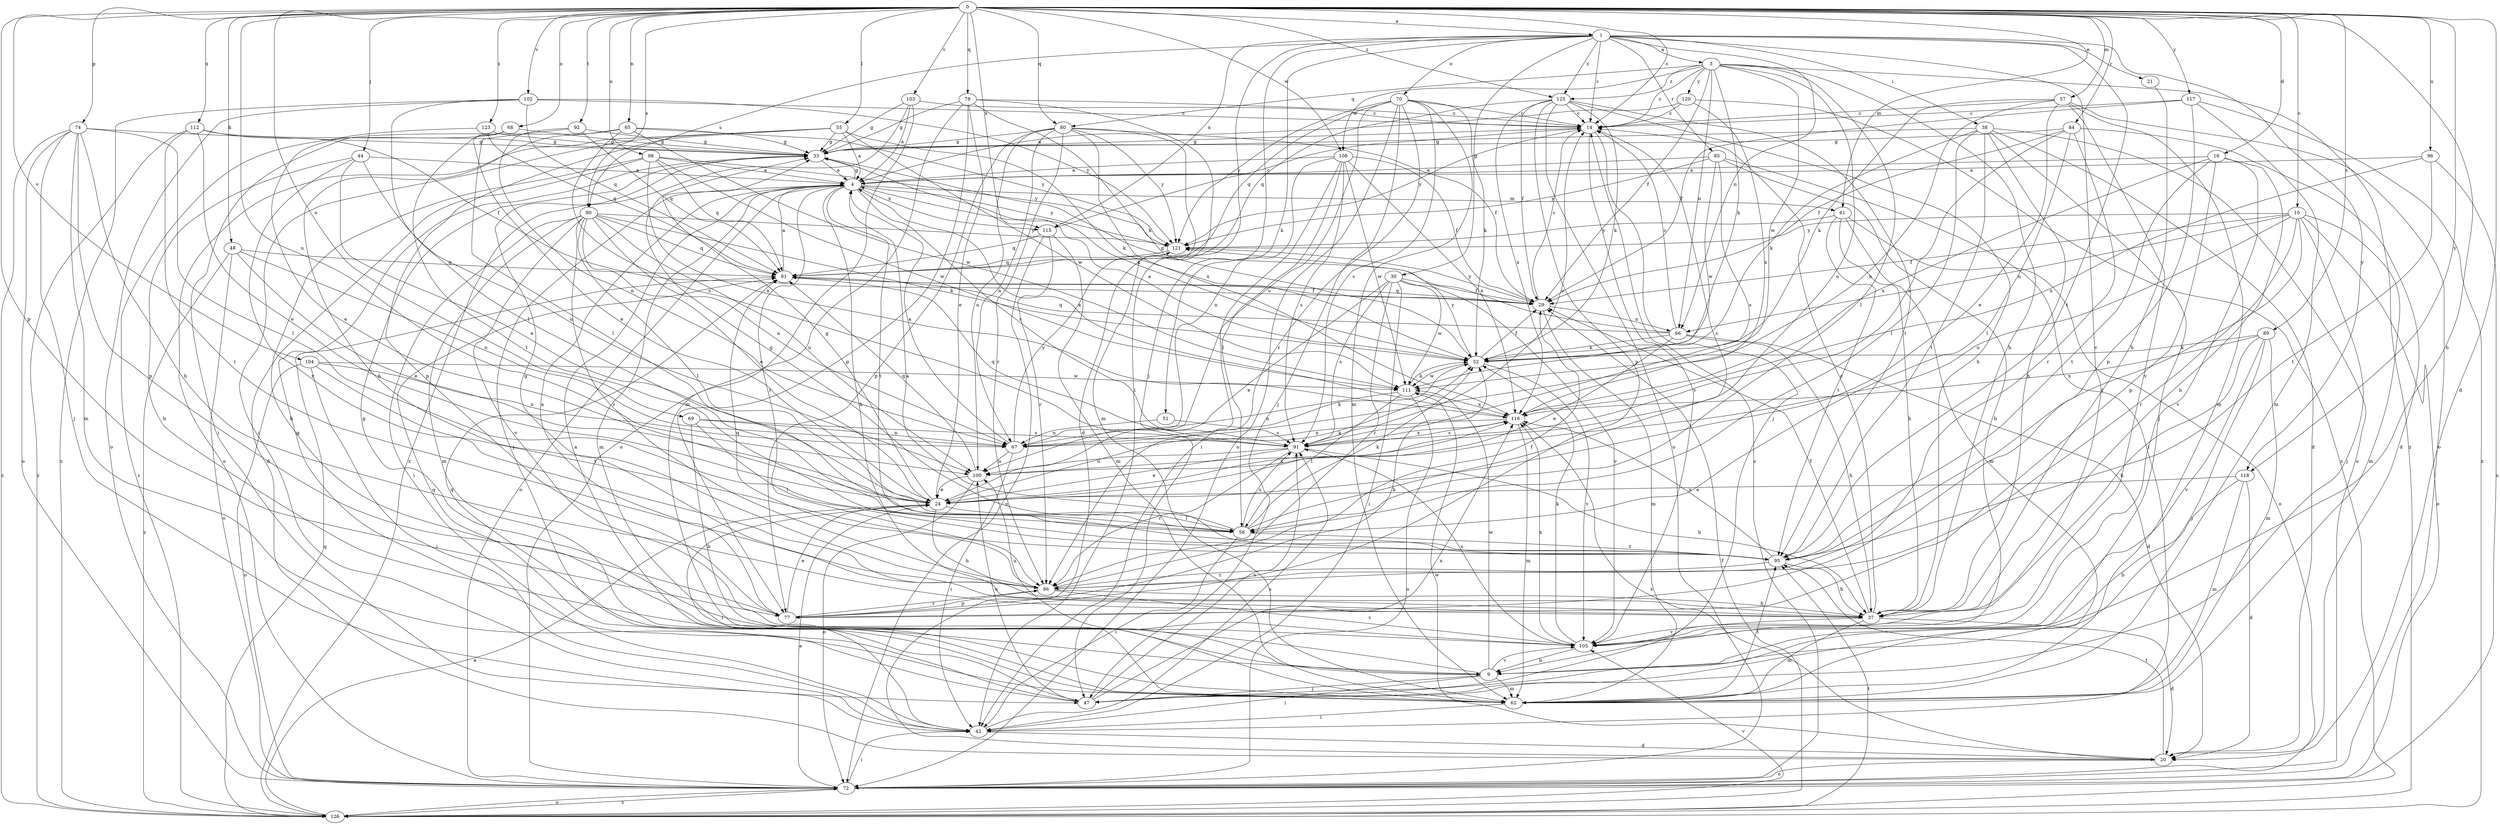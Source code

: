 strict digraph  {
0;
1;
3;
4;
9;
10;
14;
16;
20;
21;
24;
29;
30;
33;
37;
38;
42;
44;
47;
48;
51;
52;
55;
56;
57;
61;
62;
65;
66;
67;
68;
69;
70;
72;
74;
77;
78;
80;
81;
84;
85;
86;
89;
90;
91;
92;
95;
96;
98;
100;
102;
103;
104;
105;
108;
111;
112;
115;
116;
117;
118;
120;
121;
123;
125;
126;
0 -> 1  [label=a];
0 -> 9  [label=b];
0 -> 10  [label=c];
0 -> 14  [label=c];
0 -> 16  [label=d];
0 -> 20  [label=d];
0 -> 44  [label=j];
0 -> 48  [label=k];
0 -> 55  [label=l];
0 -> 57  [label=m];
0 -> 61  [label=m];
0 -> 65  [label=n];
0 -> 68  [label=o];
0 -> 69  [label=o];
0 -> 74  [label=p];
0 -> 77  [label=p];
0 -> 78  [label=q];
0 -> 80  [label=q];
0 -> 84  [label=r];
0 -> 89  [label=s];
0 -> 90  [label=s];
0 -> 92  [label=t];
0 -> 96  [label=u];
0 -> 98  [label=u];
0 -> 100  [label=u];
0 -> 102  [label=v];
0 -> 103  [label=v];
0 -> 104  [label=v];
0 -> 108  [label=w];
0 -> 112  [label=x];
0 -> 115  [label=x];
0 -> 117  [label=y];
0 -> 118  [label=y];
0 -> 123  [label=z];
0 -> 125  [label=z];
1 -> 3  [label=a];
1 -> 14  [label=c];
1 -> 21  [label=e];
1 -> 30  [label=g];
1 -> 38  [label=i];
1 -> 42  [label=i];
1 -> 47  [label=j];
1 -> 51  [label=k];
1 -> 66  [label=n];
1 -> 70  [label=o];
1 -> 85  [label=r];
1 -> 90  [label=s];
1 -> 95  [label=t];
1 -> 105  [label=v];
1 -> 115  [label=x];
1 -> 118  [label=y];
1 -> 125  [label=z];
3 -> 14  [label=c];
3 -> 29  [label=f];
3 -> 37  [label=h];
3 -> 52  [label=k];
3 -> 56  [label=l];
3 -> 66  [label=n];
3 -> 80  [label=q];
3 -> 100  [label=u];
3 -> 108  [label=w];
3 -> 111  [label=w];
3 -> 120  [label=y];
3 -> 125  [label=z];
3 -> 126  [label=z];
4 -> 33  [label=g];
4 -> 37  [label=h];
4 -> 47  [label=j];
4 -> 61  [label=m];
4 -> 62  [label=m];
4 -> 72  [label=o];
4 -> 86  [label=r];
4 -> 91  [label=s];
4 -> 95  [label=t];
4 -> 115  [label=x];
4 -> 121  [label=y];
9 -> 33  [label=g];
9 -> 42  [label=i];
9 -> 47  [label=j];
9 -> 62  [label=m];
9 -> 105  [label=v];
9 -> 111  [label=w];
10 -> 29  [label=f];
10 -> 47  [label=j];
10 -> 62  [label=m];
10 -> 66  [label=n];
10 -> 72  [label=o];
10 -> 86  [label=r];
10 -> 95  [label=t];
10 -> 100  [label=u];
10 -> 121  [label=y];
14 -> 33  [label=g];
14 -> 47  [label=j];
14 -> 105  [label=v];
14 -> 121  [label=y];
16 -> 4  [label=a];
16 -> 37  [label=h];
16 -> 77  [label=p];
16 -> 95  [label=t];
16 -> 105  [label=v];
16 -> 116  [label=x];
20 -> 72  [label=o];
20 -> 95  [label=t];
20 -> 111  [label=w];
20 -> 116  [label=x];
21 -> 37  [label=h];
24 -> 33  [label=g];
24 -> 37  [label=h];
24 -> 42  [label=i];
24 -> 52  [label=k];
24 -> 56  [label=l];
24 -> 116  [label=x];
29 -> 14  [label=c];
29 -> 62  [label=m];
29 -> 66  [label=n];
29 -> 81  [label=q];
29 -> 121  [label=y];
30 -> 24  [label=e];
30 -> 29  [label=f];
30 -> 42  [label=i];
30 -> 86  [label=r];
30 -> 91  [label=s];
30 -> 105  [label=v];
30 -> 111  [label=w];
33 -> 4  [label=a];
33 -> 52  [label=k];
37 -> 14  [label=c];
37 -> 20  [label=d];
37 -> 29  [label=f];
37 -> 62  [label=m];
37 -> 105  [label=v];
38 -> 20  [label=d];
38 -> 33  [label=g];
38 -> 37  [label=h];
38 -> 47  [label=j];
38 -> 52  [label=k];
38 -> 56  [label=l];
38 -> 72  [label=o];
38 -> 95  [label=t];
42 -> 20  [label=d];
42 -> 91  [label=s];
44 -> 4  [label=a];
44 -> 9  [label=b];
44 -> 24  [label=e];
44 -> 86  [label=r];
44 -> 100  [label=u];
47 -> 33  [label=g];
47 -> 81  [label=q];
47 -> 91  [label=s];
47 -> 100  [label=u];
47 -> 116  [label=x];
48 -> 24  [label=e];
48 -> 67  [label=n];
48 -> 72  [label=o];
48 -> 81  [label=q];
48 -> 126  [label=z];
51 -> 67  [label=n];
51 -> 91  [label=s];
52 -> 4  [label=a];
52 -> 29  [label=f];
52 -> 105  [label=v];
52 -> 111  [label=w];
52 -> 121  [label=y];
55 -> 4  [label=a];
55 -> 33  [label=g];
55 -> 42  [label=i];
55 -> 52  [label=k];
55 -> 72  [label=o];
55 -> 77  [label=p];
55 -> 111  [label=w];
56 -> 14  [label=c];
56 -> 33  [label=g];
56 -> 42  [label=i];
56 -> 52  [label=k];
56 -> 91  [label=s];
56 -> 95  [label=t];
57 -> 14  [label=c];
57 -> 24  [label=e];
57 -> 52  [label=k];
57 -> 62  [label=m];
57 -> 67  [label=n];
57 -> 72  [label=o];
57 -> 105  [label=v];
61 -> 37  [label=h];
61 -> 62  [label=m];
61 -> 72  [label=o];
61 -> 95  [label=t];
61 -> 121  [label=y];
62 -> 4  [label=a];
62 -> 42  [label=i];
62 -> 81  [label=q];
62 -> 95  [label=t];
65 -> 33  [label=g];
65 -> 37  [label=h];
65 -> 42  [label=i];
65 -> 91  [label=s];
65 -> 111  [label=w];
65 -> 121  [label=y];
66 -> 14  [label=c];
66 -> 20  [label=d];
66 -> 24  [label=e];
66 -> 33  [label=g];
66 -> 37  [label=h];
66 -> 52  [label=k];
66 -> 81  [label=q];
67 -> 4  [label=a];
67 -> 42  [label=i];
67 -> 52  [label=k];
67 -> 100  [label=u];
67 -> 121  [label=y];
68 -> 24  [label=e];
68 -> 33  [label=g];
68 -> 95  [label=t];
68 -> 126  [label=z];
69 -> 9  [label=b];
69 -> 67  [label=n];
69 -> 91  [label=s];
69 -> 95  [label=t];
70 -> 14  [label=c];
70 -> 47  [label=j];
70 -> 52  [label=k];
70 -> 62  [label=m];
70 -> 72  [label=o];
70 -> 81  [label=q];
70 -> 86  [label=r];
70 -> 91  [label=s];
70 -> 100  [label=u];
70 -> 121  [label=y];
72 -> 14  [label=c];
72 -> 24  [label=e];
72 -> 42  [label=i];
72 -> 126  [label=z];
74 -> 33  [label=g];
74 -> 37  [label=h];
74 -> 47  [label=j];
74 -> 56  [label=l];
74 -> 62  [label=m];
74 -> 72  [label=o];
74 -> 77  [label=p];
74 -> 126  [label=z];
77 -> 4  [label=a];
77 -> 24  [label=e];
77 -> 52  [label=k];
77 -> 86  [label=r];
78 -> 14  [label=c];
78 -> 20  [label=d];
78 -> 24  [label=e];
78 -> 33  [label=g];
78 -> 52  [label=k];
78 -> 72  [label=o];
78 -> 77  [label=p];
80 -> 29  [label=f];
80 -> 33  [label=g];
80 -> 62  [label=m];
80 -> 67  [label=n];
80 -> 77  [label=p];
80 -> 86  [label=r];
80 -> 100  [label=u];
80 -> 116  [label=x];
80 -> 121  [label=y];
81 -> 4  [label=a];
81 -> 29  [label=f];
84 -> 20  [label=d];
84 -> 29  [label=f];
84 -> 33  [label=g];
84 -> 56  [label=l];
84 -> 86  [label=r];
84 -> 91  [label=s];
85 -> 4  [label=a];
85 -> 9  [label=b];
85 -> 42  [label=i];
85 -> 91  [label=s];
85 -> 111  [label=w];
85 -> 121  [label=y];
86 -> 29  [label=f];
86 -> 33  [label=g];
86 -> 37  [label=h];
86 -> 77  [label=p];
86 -> 81  [label=q];
86 -> 105  [label=v];
89 -> 37  [label=h];
89 -> 47  [label=j];
89 -> 52  [label=k];
89 -> 62  [label=m];
89 -> 105  [label=v];
89 -> 116  [label=x];
90 -> 24  [label=e];
90 -> 42  [label=i];
90 -> 52  [label=k];
90 -> 56  [label=l];
90 -> 62  [label=m];
90 -> 67  [label=n];
90 -> 81  [label=q];
90 -> 86  [label=r];
90 -> 100  [label=u];
90 -> 105  [label=v];
90 -> 121  [label=y];
91 -> 14  [label=c];
91 -> 24  [label=e];
91 -> 37  [label=h];
91 -> 81  [label=q];
91 -> 86  [label=r];
91 -> 100  [label=u];
91 -> 116  [label=x];
92 -> 33  [label=g];
92 -> 56  [label=l];
92 -> 67  [label=n];
92 -> 81  [label=q];
95 -> 4  [label=a];
95 -> 37  [label=h];
95 -> 86  [label=r];
95 -> 116  [label=x];
96 -> 4  [label=a];
96 -> 72  [label=o];
96 -> 95  [label=t];
96 -> 116  [label=x];
98 -> 4  [label=a];
98 -> 9  [label=b];
98 -> 20  [label=d];
98 -> 81  [label=q];
98 -> 111  [label=w];
98 -> 116  [label=x];
98 -> 121  [label=y];
100 -> 24  [label=e];
100 -> 72  [label=o];
100 -> 81  [label=q];
102 -> 14  [label=c];
102 -> 56  [label=l];
102 -> 72  [label=o];
102 -> 81  [label=q];
102 -> 121  [label=y];
102 -> 126  [label=z];
103 -> 4  [label=a];
103 -> 14  [label=c];
103 -> 33  [label=g];
103 -> 62  [label=m];
103 -> 126  [label=z];
104 -> 42  [label=i];
104 -> 67  [label=n];
104 -> 72  [label=o];
104 -> 95  [label=t];
104 -> 111  [label=w];
105 -> 9  [label=b];
105 -> 52  [label=k];
105 -> 91  [label=s];
105 -> 100  [label=u];
105 -> 116  [label=x];
108 -> 4  [label=a];
108 -> 29  [label=f];
108 -> 42  [label=i];
108 -> 56  [label=l];
108 -> 67  [label=n];
108 -> 91  [label=s];
108 -> 111  [label=w];
108 -> 116  [label=x];
111 -> 52  [label=k];
111 -> 56  [label=l];
111 -> 67  [label=n];
111 -> 72  [label=o];
111 -> 116  [label=x];
112 -> 24  [label=e];
112 -> 29  [label=f];
112 -> 33  [label=g];
112 -> 86  [label=r];
112 -> 126  [label=z];
115 -> 14  [label=c];
115 -> 62  [label=m];
115 -> 72  [label=o];
115 -> 81  [label=q];
115 -> 86  [label=r];
116 -> 4  [label=a];
116 -> 62  [label=m];
116 -> 67  [label=n];
116 -> 91  [label=s];
117 -> 14  [label=c];
117 -> 29  [label=f];
117 -> 62  [label=m];
117 -> 77  [label=p];
117 -> 126  [label=z];
118 -> 9  [label=b];
118 -> 20  [label=d];
118 -> 24  [label=e];
118 -> 62  [label=m];
120 -> 4  [label=a];
120 -> 14  [label=c];
120 -> 116  [label=x];
120 -> 126  [label=z];
121 -> 81  [label=q];
123 -> 24  [label=e];
123 -> 33  [label=g];
123 -> 81  [label=q];
125 -> 14  [label=c];
125 -> 29  [label=f];
125 -> 37  [label=h];
125 -> 52  [label=k];
125 -> 72  [label=o];
125 -> 77  [label=p];
125 -> 81  [label=q];
125 -> 95  [label=t];
125 -> 116  [label=x];
126 -> 24  [label=e];
126 -> 29  [label=f];
126 -> 72  [label=o];
126 -> 81  [label=q];
126 -> 95  [label=t];
126 -> 105  [label=v];
}
